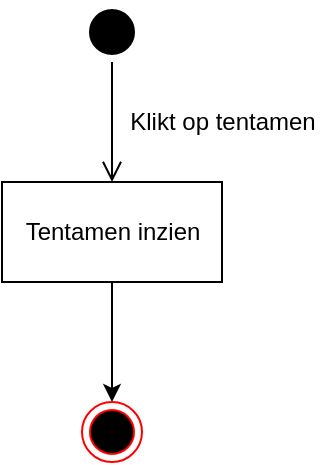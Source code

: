 <mxfile version="15.9.6" type="device"><diagram id="Ka1qqNqpLESyXzbKExKZ" name="Page-1"><mxGraphModel dx="1422" dy="780" grid="1" gridSize="10" guides="1" tooltips="1" connect="1" arrows="1" fold="1" page="1" pageScale="1" pageWidth="827" pageHeight="1169" math="0" shadow="0"><root><mxCell id="0"/><mxCell id="1" parent="0"/><mxCell id="lPBHbcN7s72-9ZH-lEqH-1" value="" style="ellipse;html=1;shape=startState;fillColor=#000000;strokeColor=#000000;" vertex="1" parent="1"><mxGeometry x="399" y="60" width="30" height="30" as="geometry"/></mxCell><mxCell id="lPBHbcN7s72-9ZH-lEqH-2" value="" style="edgeStyle=orthogonalEdgeStyle;html=1;verticalAlign=bottom;endArrow=open;endSize=8;strokeColor=#000000;rounded=0;" edge="1" source="lPBHbcN7s72-9ZH-lEqH-1" parent="1"><mxGeometry relative="1" as="geometry"><mxPoint x="414" y="150" as="targetPoint"/></mxGeometry></mxCell><mxCell id="lPBHbcN7s72-9ZH-lEqH-6" style="edgeStyle=orthogonalEdgeStyle;rounded=0;orthogonalLoop=1;jettySize=auto;html=1;strokeColor=#000000;" edge="1" parent="1" source="lPBHbcN7s72-9ZH-lEqH-3" target="lPBHbcN7s72-9ZH-lEqH-5"><mxGeometry relative="1" as="geometry"/></mxCell><mxCell id="lPBHbcN7s72-9ZH-lEqH-3" value="Tentamen inzien" style="html=1;strokeColor=#000000;" vertex="1" parent="1"><mxGeometry x="359" y="150" width="110" height="50" as="geometry"/></mxCell><mxCell id="lPBHbcN7s72-9ZH-lEqH-4" value="Klikt op tentamen" style="text;html=1;align=center;verticalAlign=middle;resizable=0;points=[];autosize=1;strokeColor=none;fillColor=none;" vertex="1" parent="1"><mxGeometry x="414" y="110" width="110" height="20" as="geometry"/></mxCell><mxCell id="lPBHbcN7s72-9ZH-lEqH-5" value="" style="ellipse;html=1;shape=endState;fillColor=#000000;strokeColor=#ff0000;" vertex="1" parent="1"><mxGeometry x="399" y="260" width="30" height="30" as="geometry"/></mxCell></root></mxGraphModel></diagram></mxfile>